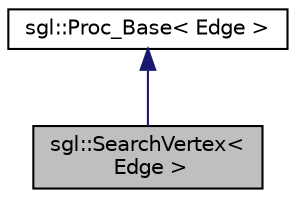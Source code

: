 digraph "sgl::SearchVertex&lt; Edge &gt;"
{
  edge [fontname="Helvetica",fontsize="10",labelfontname="Helvetica",labelfontsize="10"];
  node [fontname="Helvetica",fontsize="10",shape=record];
  Node1 [label="sgl::SearchVertex\<\l Edge \>",height=0.2,width=0.4,color="black", fillcolor="grey75", style="filled", fontcolor="black"];
  Node2 -> Node1 [dir="back",color="midnightblue",fontsize="10",style="solid",fontname="Helvetica"];
  Node2 [label="sgl::Proc_Base\< Edge \>",height=0.2,width=0.4,color="black", fillcolor="white", style="filled",URL="$classsgl_1_1_proc___base.html"];
}
